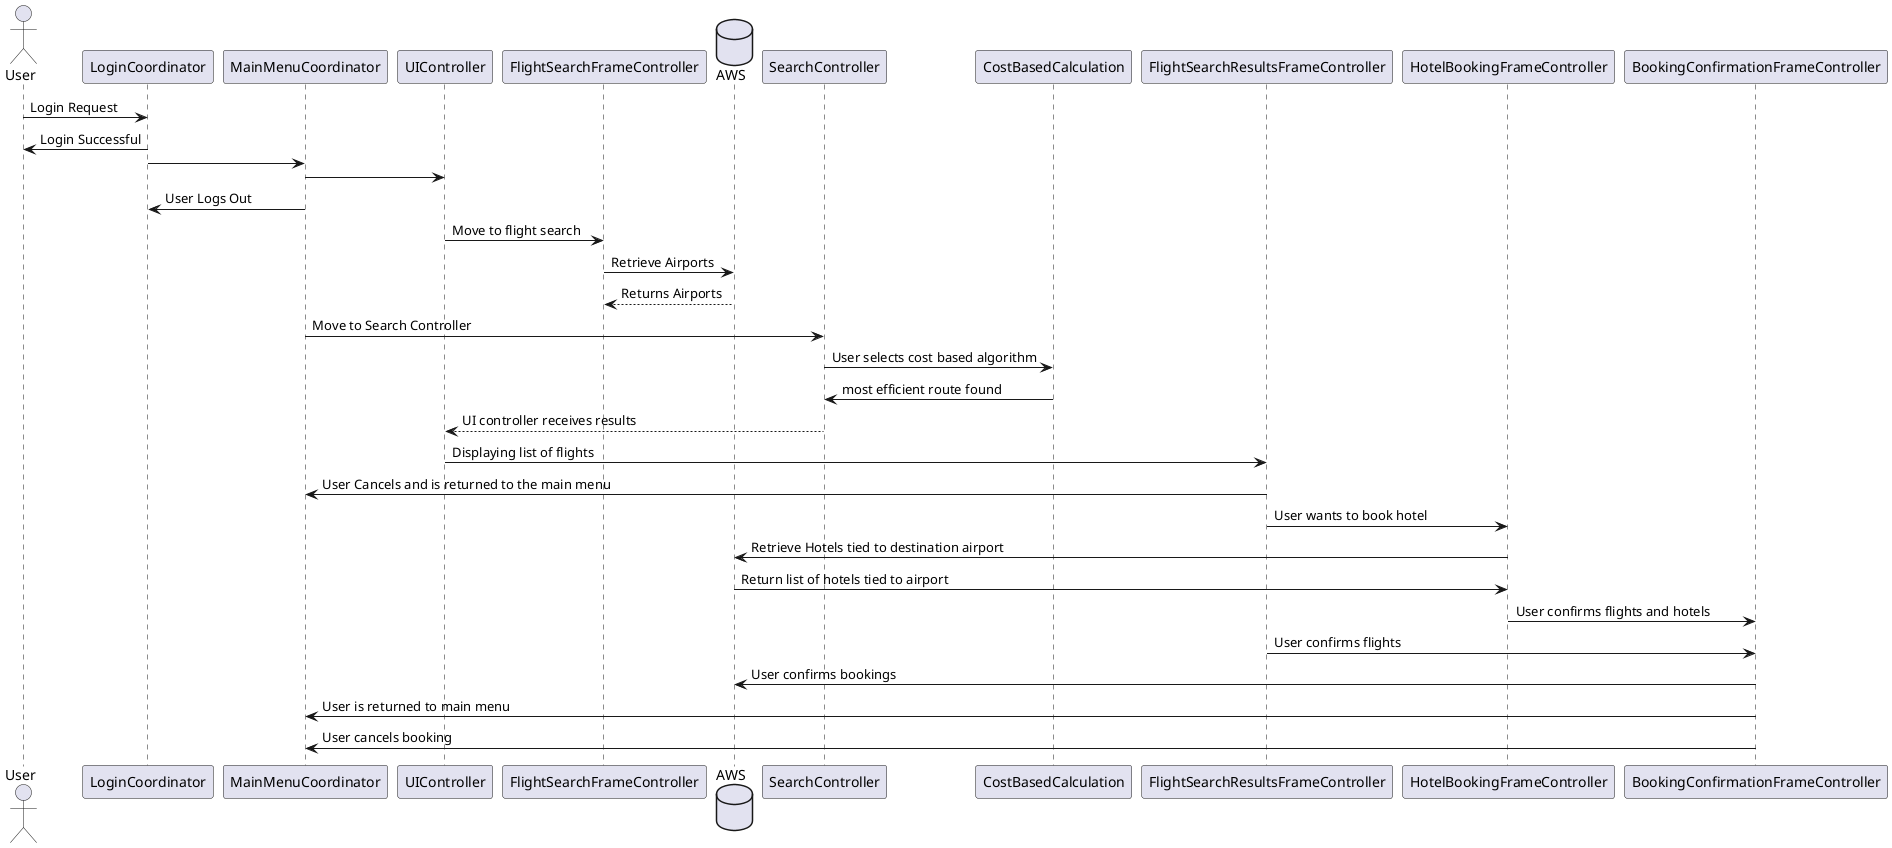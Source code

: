 @startuml
actor User

User -> LoginCoordinator: Login Request
LoginCoordinator -> User: Login Successful
LoginCoordinator -> MainMenuCoordinator:
MainMenuCoordinator -> UIController:
MainMenuCoordinator -> LoginCoordinator: User Logs Out
UIController -> FlightSearchFrameController: Move to flight search
database AWS
FlightSearchFrameController -> AWS: Retrieve Airports
AWS --> FlightSearchFrameController: Returns Airports
MainMenuCoordinator -> SearchController: Move to Search Controller
SearchController -> CostBasedCalculation: User selects cost based algorithm
CostBasedCalculation -> SearchController: most efficient route found

SearchController --> UIController: UI controller receives results
UIController -> FlightSearchResultsFrameController: Displaying list of flights
FlightSearchResultsFrameController -> MainMenuCoordinator: User Cancels and is returned to the main menu
FlightSearchResultsFrameController -> HotelBookingFrameController: User wants to book hotel
HotelBookingFrameController -> AWS: Retrieve Hotels tied to destination airport
AWS -> HotelBookingFrameController: Return list of hotels tied to airport
HotelBookingFrameController -> BookingConfirmationFrameController: User confirms flights and hotels
FlightSearchResultsFrameController -> BookingConfirmationFrameController: User confirms flights
BookingConfirmationFrameController -> AWS: User confirms bookings
BookingConfirmationFrameController -> MainMenuCoordinator: User is returned to main menu
BookingConfirmationFrameController -> MainMenuCoordinator: User cancels booking
@enduml